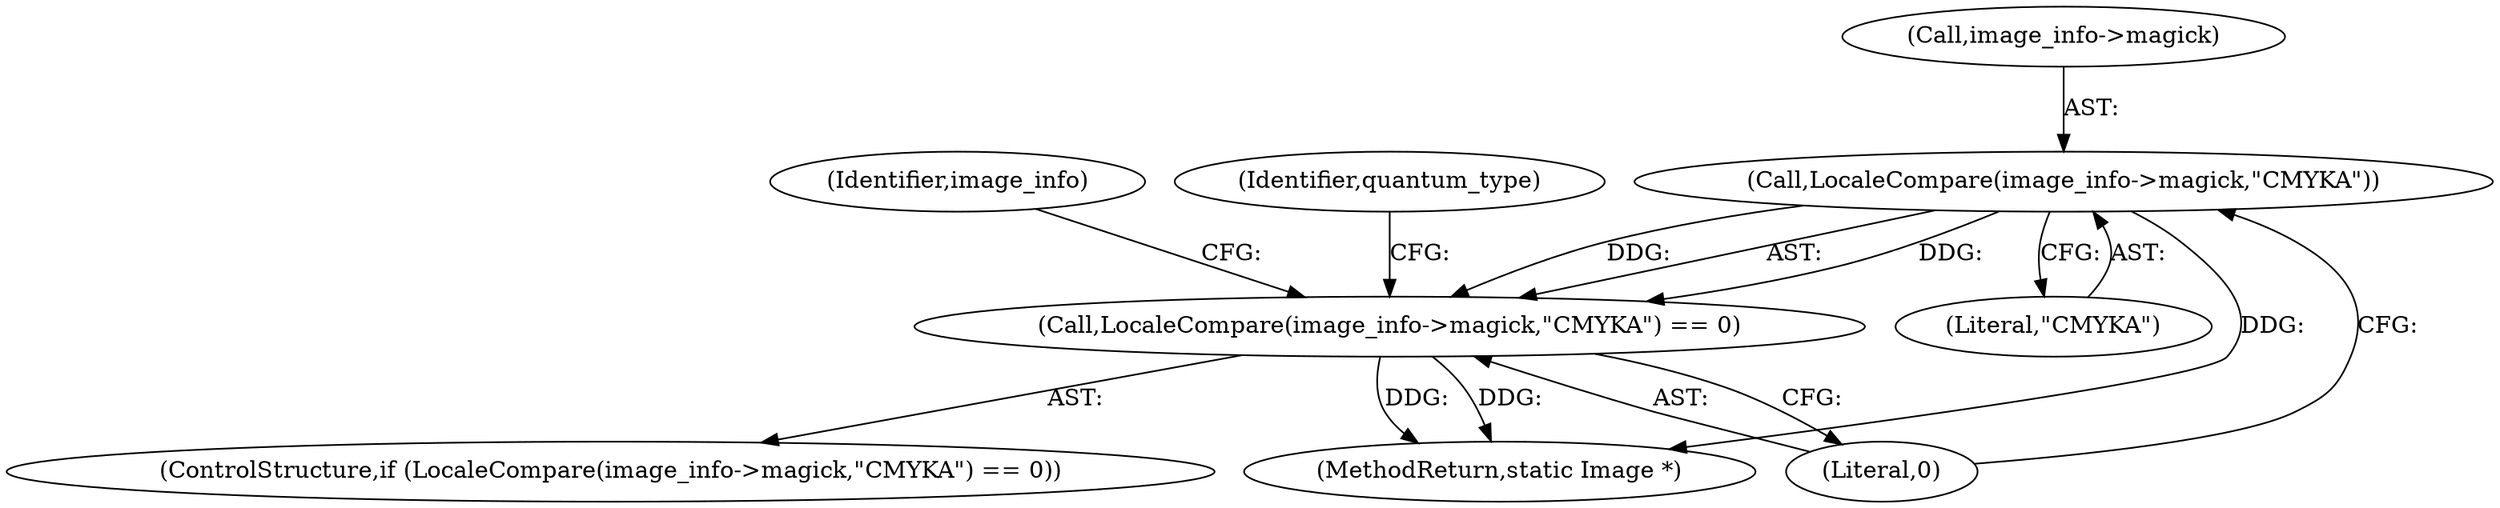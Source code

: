 digraph "0_ImageMagick_f6e9d0d9955e85bdd7540b251cd50d598dacc5e6_6@pointer" {
"1000268" [label="(Call,LocaleCompare(image_info->magick,\"CMYKA\"))"];
"1000267" [label="(Call,LocaleCompare(image_info->magick,\"CMYKA\") == 0)"];
"1000273" [label="(Literal,0)"];
"1003606" [label="(MethodReturn,static Image *)"];
"1000286" [label="(Identifier,image_info)"];
"1000266" [label="(ControlStructure,if (LocaleCompare(image_info->magick,\"CMYKA\") == 0))"];
"1000272" [label="(Literal,\"CMYKA\")"];
"1000269" [label="(Call,image_info->magick)"];
"1000268" [label="(Call,LocaleCompare(image_info->magick,\"CMYKA\"))"];
"1000267" [label="(Call,LocaleCompare(image_info->magick,\"CMYKA\") == 0)"];
"1000276" [label="(Identifier,quantum_type)"];
"1000268" -> "1000267"  [label="AST: "];
"1000268" -> "1000272"  [label="CFG: "];
"1000269" -> "1000268"  [label="AST: "];
"1000272" -> "1000268"  [label="AST: "];
"1000273" -> "1000268"  [label="CFG: "];
"1000268" -> "1003606"  [label="DDG: "];
"1000268" -> "1000267"  [label="DDG: "];
"1000268" -> "1000267"  [label="DDG: "];
"1000267" -> "1000266"  [label="AST: "];
"1000267" -> "1000273"  [label="CFG: "];
"1000273" -> "1000267"  [label="AST: "];
"1000276" -> "1000267"  [label="CFG: "];
"1000286" -> "1000267"  [label="CFG: "];
"1000267" -> "1003606"  [label="DDG: "];
"1000267" -> "1003606"  [label="DDG: "];
}
